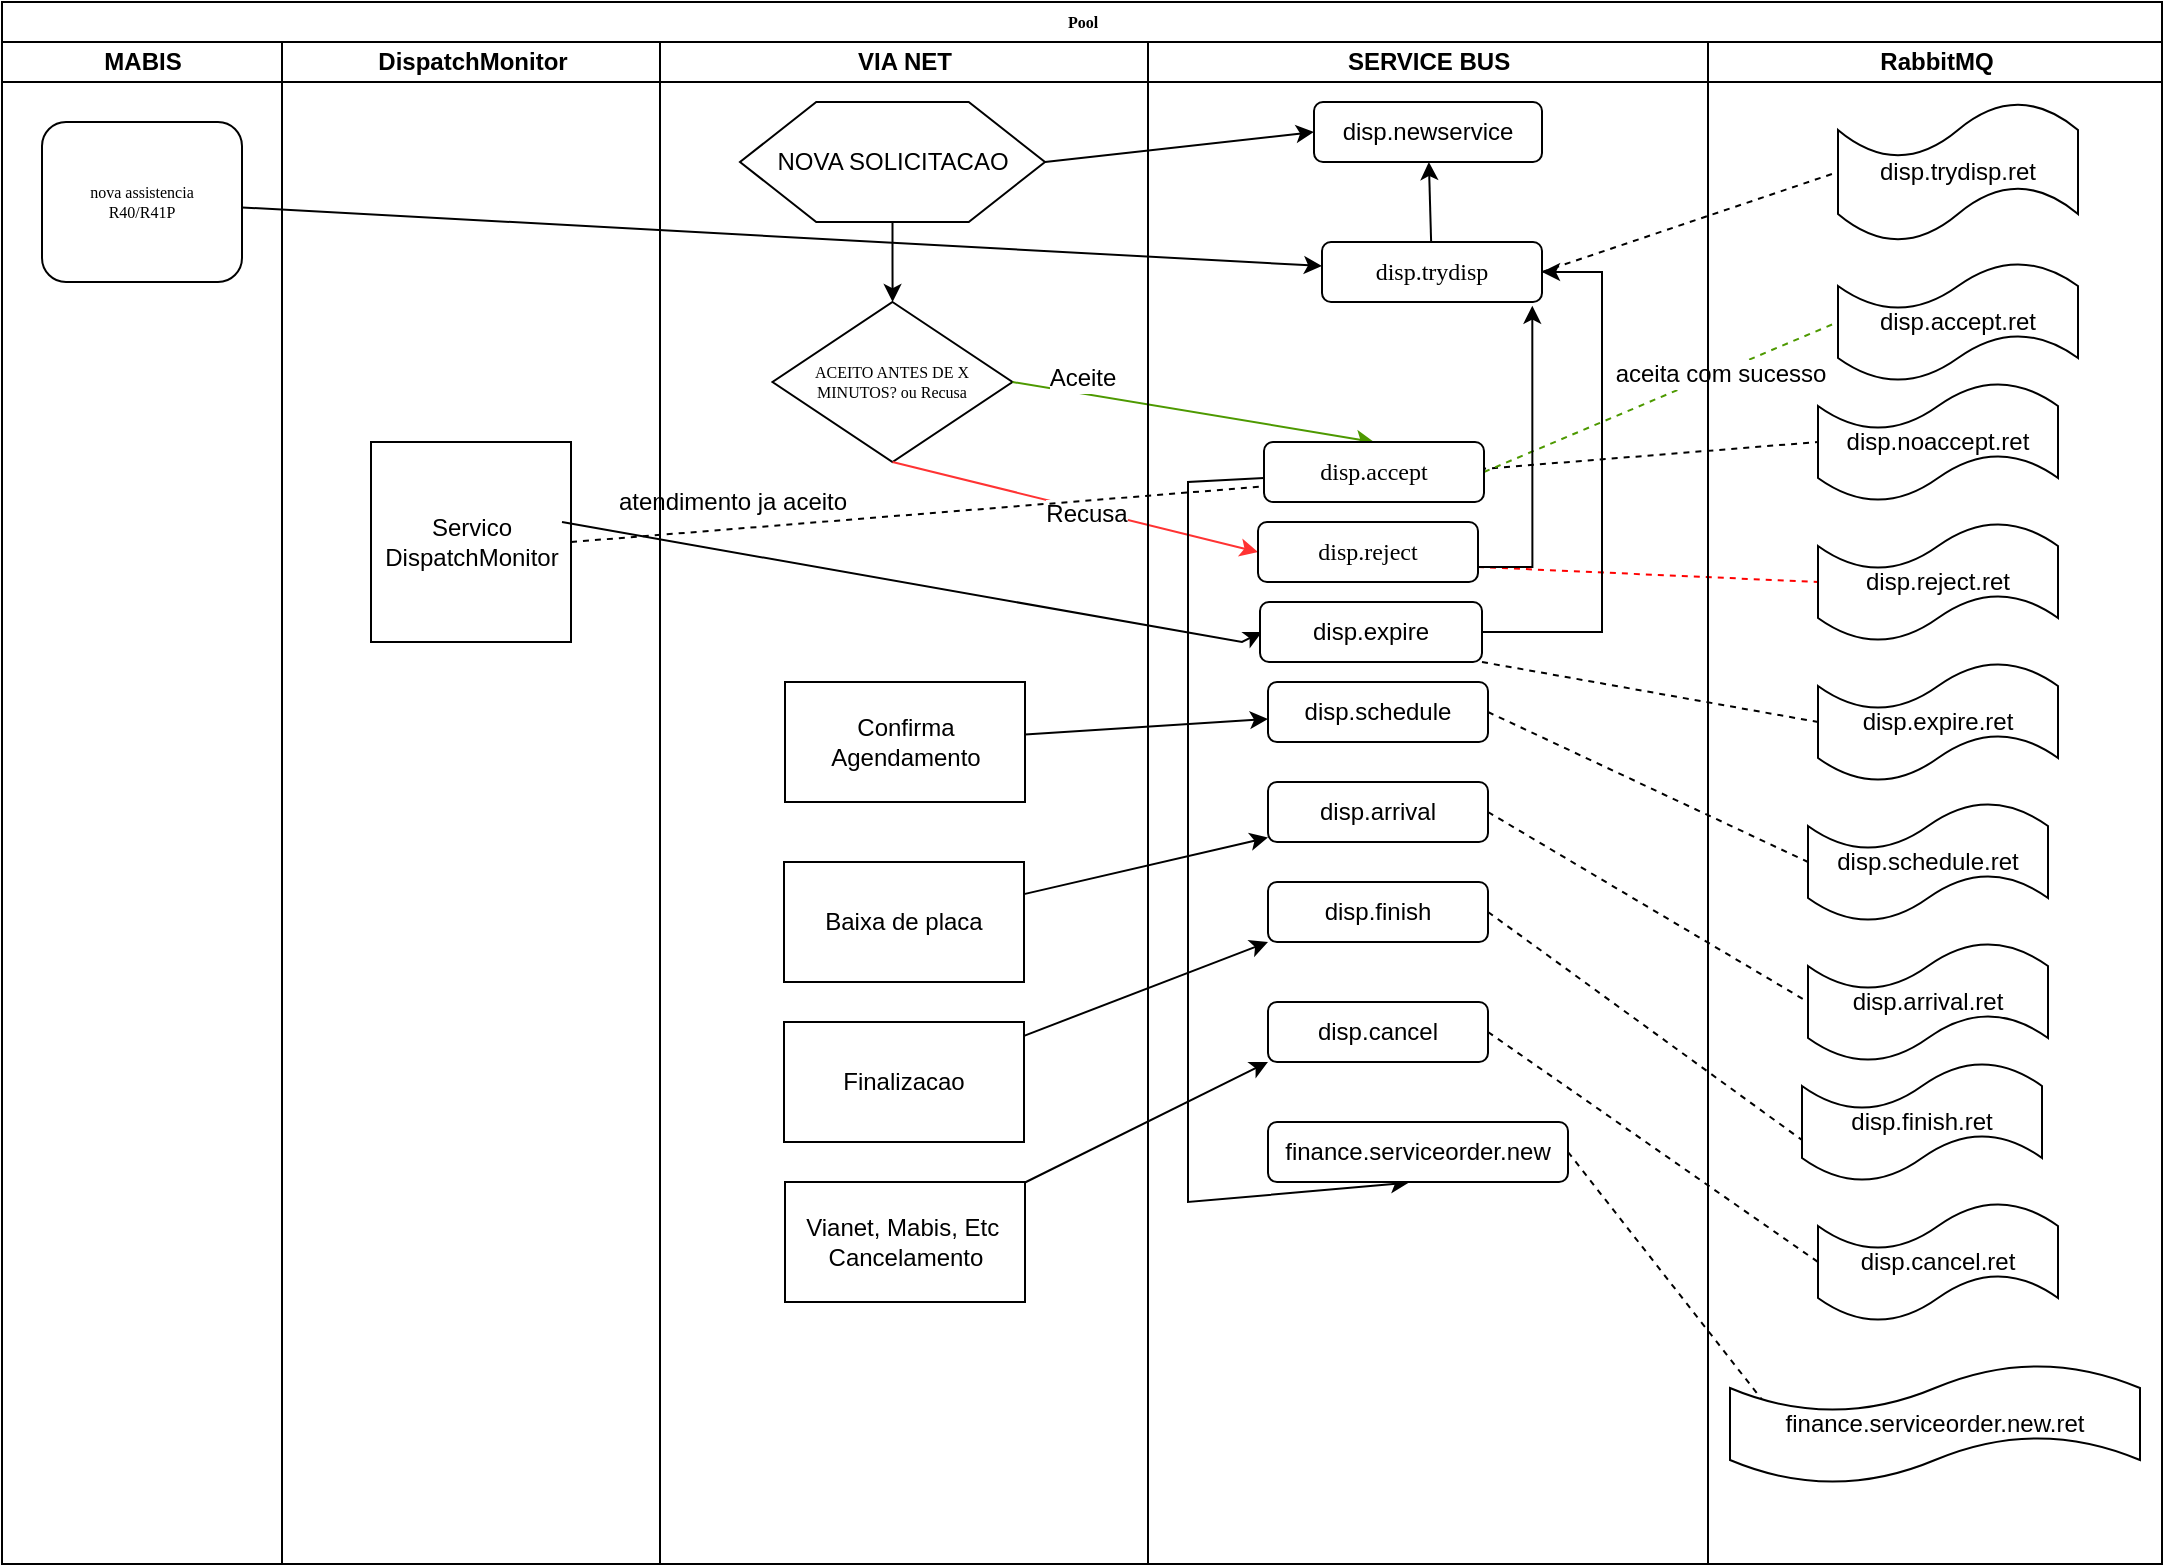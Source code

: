 <mxfile version="12.5.6" type="github" pages="3">
  <diagram name="Fluxo Dispatch" id="74e2e168-ea6b-b213-b513-2b3c1d86103e">
    <mxGraphModel dx="1108" dy="450" grid="1" gridSize="10" guides="1" tooltips="1" connect="1" arrows="1" fold="1" page="1" pageScale="1" pageWidth="1100" pageHeight="850" background="#ffffff" math="0" shadow="0">
      <root>
        <mxCell id="0"/>
        <mxCell id="1" parent="0"/>
        <mxCell id="i73kVnWp1QOreGrYNFan-1" value="Pool" style="swimlane;html=1;childLayout=stackLayout;startSize=20;rounded=0;shadow=0;labelBackgroundColor=none;strokeWidth=1;fontFamily=Verdana;fontSize=8;align=center;" parent="1" vertex="1">
          <mxGeometry x="11" y="9" width="1080" height="781" as="geometry"/>
        </mxCell>
        <mxCell id="i73kVnWp1QOreGrYNFan-2" value="MABIS" style="swimlane;html=1;startSize=20;" parent="i73kVnWp1QOreGrYNFan-1" vertex="1">
          <mxGeometry y="20" width="140" height="761" as="geometry"/>
        </mxCell>
        <mxCell id="i73kVnWp1QOreGrYNFan-3" value="nova assistencia&lt;br&gt;R40/R41P" style="rounded=1;whiteSpace=wrap;html=1;shadow=0;labelBackgroundColor=none;strokeWidth=1;fontFamily=Verdana;fontSize=8;align=center;" parent="i73kVnWp1QOreGrYNFan-2" vertex="1">
          <mxGeometry x="20" y="40" width="100" height="80" as="geometry"/>
        </mxCell>
        <mxCell id="i73kVnWp1QOreGrYNFan-50" value="DispatchMonitor" style="swimlane;html=1;startSize=20;" parent="i73kVnWp1QOreGrYNFan-1" vertex="1">
          <mxGeometry x="140" y="20" width="189" height="761" as="geometry"/>
        </mxCell>
        <mxCell id="i73kVnWp1QOreGrYNFan-51" value="Servico DispatchMonitor" style="whiteSpace=wrap;html=1;aspect=fixed;" parent="i73kVnWp1QOreGrYNFan-50" vertex="1">
          <mxGeometry x="44.5" y="200" width="100" height="100" as="geometry"/>
        </mxCell>
        <mxCell id="i73kVnWp1QOreGrYNFan-21" value="VIA NET" style="swimlane;html=1;startSize=20;" parent="i73kVnWp1QOreGrYNFan-1" vertex="1">
          <mxGeometry x="329" y="20" width="244" height="761" as="geometry"/>
        </mxCell>
        <mxCell id="i73kVnWp1QOreGrYNFan-22" value="" style="edgeStyle=orthogonalEdgeStyle;rounded=0;orthogonalLoop=1;jettySize=auto;html=1;" parent="i73kVnWp1QOreGrYNFan-21" source="i73kVnWp1QOreGrYNFan-23" target="i73kVnWp1QOreGrYNFan-25" edge="1">
          <mxGeometry relative="1" as="geometry"/>
        </mxCell>
        <mxCell id="i73kVnWp1QOreGrYNFan-23" value="NOVA SOLICITACAO" style="shape=hexagon;perimeter=hexagonPerimeter2;whiteSpace=wrap;html=1;" parent="i73kVnWp1QOreGrYNFan-21" vertex="1">
          <mxGeometry x="40" y="30" width="152.5" height="60" as="geometry"/>
        </mxCell>
        <mxCell id="i73kVnWp1QOreGrYNFan-25" value="ACEITO ANTES DE X MINUTOS? ou Recusa" style="rhombus;whiteSpace=wrap;html=1;rounded=0;shadow=0;labelBackgroundColor=none;strokeWidth=1;fontFamily=Verdana;fontSize=8;align=center;" parent="i73kVnWp1QOreGrYNFan-21" vertex="1">
          <mxGeometry x="56.25" y="130" width="120" height="80" as="geometry"/>
        </mxCell>
        <mxCell id="i73kVnWp1QOreGrYNFan-26" value="atendimento ja aceito" style="text;html=1;align=center;verticalAlign=middle;resizable=0;points=[];autosize=1;" parent="i73kVnWp1QOreGrYNFan-21" vertex="1">
          <mxGeometry x="-29" y="220" width="130" height="20" as="geometry"/>
        </mxCell>
        <mxCell id="i73kVnWp1QOreGrYNFan-27" value="Vianet, Mabis, Etc&amp;nbsp;&lt;br&gt;Cancelamento" style="rounded=0;whiteSpace=wrap;html=1;" parent="i73kVnWp1QOreGrYNFan-21" vertex="1">
          <mxGeometry x="62.5" y="570" width="120" height="60" as="geometry"/>
        </mxCell>
        <mxCell id="i73kVnWp1QOreGrYNFan-31" value="Finalizacao" style="rounded=0;whiteSpace=wrap;html=1;" parent="i73kVnWp1QOreGrYNFan-21" vertex="1">
          <mxGeometry x="62" y="490" width="120" height="60" as="geometry"/>
        </mxCell>
        <mxCell id="i73kVnWp1QOreGrYNFan-32" value="Baixa de placa" style="rounded=0;whiteSpace=wrap;html=1;" parent="i73kVnWp1QOreGrYNFan-21" vertex="1">
          <mxGeometry x="62" y="410" width="120" height="60" as="geometry"/>
        </mxCell>
        <mxCell id="i73kVnWp1QOreGrYNFan-33" value="Confirma Agendamento" style="rounded=0;whiteSpace=wrap;html=1;" parent="i73kVnWp1QOreGrYNFan-21" vertex="1">
          <mxGeometry x="62.5" y="320" width="120" height="60" as="geometry"/>
        </mxCell>
        <mxCell id="i73kVnWp1QOreGrYNFan-35" style="rounded=0;orthogonalLoop=1;jettySize=auto;html=1;entryX=0.5;entryY=0;entryDx=0;entryDy=0;fillColor=#4D9900;strokeColor=#4D9900;exitX=1;exitY=0.5;exitDx=0;exitDy=0;" parent="i73kVnWp1QOreGrYNFan-1" source="i73kVnWp1QOreGrYNFan-25" target="i73kVnWp1QOreGrYNFan-13" edge="1">
          <mxGeometry relative="1" as="geometry">
            <mxPoint x="505" y="170" as="sourcePoint"/>
            <mxPoint x="630" y="235" as="targetPoint"/>
          </mxGeometry>
        </mxCell>
        <mxCell id="i73kVnWp1QOreGrYNFan-36" value="Aceite" style="text;html=1;align=center;verticalAlign=middle;resizable=0;points=[];labelBackgroundColor=#ffffff;" parent="i73kVnWp1QOreGrYNFan-35" vertex="1" connectable="0">
          <mxGeometry x="0.23" y="-1" relative="1" as="geometry">
            <mxPoint x="-76.39" y="-21.81" as="offset"/>
          </mxGeometry>
        </mxCell>
        <mxCell id="i73kVnWp1QOreGrYNFan-37" style="rounded=0;orthogonalLoop=1;jettySize=auto;html=1;entryX=0;entryY=0.5;entryDx=0;entryDy=0;exitX=0.5;exitY=1;exitDx=0;exitDy=0;strokeColor=#FF3333;" parent="i73kVnWp1QOreGrYNFan-1" source="i73kVnWp1QOreGrYNFan-25" target="i73kVnWp1QOreGrYNFan-9" edge="1">
          <mxGeometry relative="1" as="geometry">
            <mxPoint x="490" y="240" as="sourcePoint"/>
          </mxGeometry>
        </mxCell>
        <mxCell id="i73kVnWp1QOreGrYNFan-38" value="Recusa" style="text;html=1;align=center;verticalAlign=middle;resizable=0;points=[];labelBackgroundColor=#ffffff;" parent="i73kVnWp1QOreGrYNFan-37" vertex="1" connectable="0">
          <mxGeometry x="0.182" relative="1" as="geometry">
            <mxPoint x="-11.67" y="-0.33" as="offset"/>
          </mxGeometry>
        </mxCell>
        <mxCell id="i73kVnWp1QOreGrYNFan-54" value="" style="endArrow=none;dashed=1;html=1;entryX=0;entryY=0.5;entryDx=0;entryDy=0;entryPerimeter=0;exitX=1;exitY=0.5;exitDx=0;exitDy=0;elbow=vertical;" parent="i73kVnWp1QOreGrYNFan-1" source="i73kVnWp1QOreGrYNFan-51" target="i73kVnWp1QOreGrYNFan-42" edge="1">
          <mxGeometry width="50" height="50" relative="1" as="geometry">
            <mxPoint x="305" y="215" as="sourcePoint"/>
            <mxPoint x="540" y="200" as="targetPoint"/>
          </mxGeometry>
        </mxCell>
        <mxCell id="i73kVnWp1QOreGrYNFan-56" style="edgeStyle=none;rounded=0;orthogonalLoop=1;jettySize=auto;html=1;" parent="i73kVnWp1QOreGrYNFan-1" edge="1">
          <mxGeometry relative="1" as="geometry">
            <Array as="points">
              <mxPoint x="620" y="320"/>
            </Array>
            <mxPoint x="280" y="260" as="sourcePoint"/>
            <mxPoint x="630" y="315" as="targetPoint"/>
          </mxGeometry>
        </mxCell>
        <mxCell id="i73kVnWp1QOreGrYNFan-58" style="edgeStyle=none;rounded=0;orthogonalLoop=1;jettySize=auto;html=1;" parent="i73kVnWp1QOreGrYNFan-1" source="i73kVnWp1QOreGrYNFan-33" target="i73kVnWp1QOreGrYNFan-15" edge="1">
          <mxGeometry relative="1" as="geometry"/>
        </mxCell>
        <mxCell id="i73kVnWp1QOreGrYNFan-59" style="edgeStyle=none;rounded=0;orthogonalLoop=1;jettySize=auto;html=1;" parent="i73kVnWp1QOreGrYNFan-1" source="i73kVnWp1QOreGrYNFan-32" target="i73kVnWp1QOreGrYNFan-16" edge="1">
          <mxGeometry relative="1" as="geometry"/>
        </mxCell>
        <mxCell id="i73kVnWp1QOreGrYNFan-60" style="edgeStyle=none;rounded=0;orthogonalLoop=1;jettySize=auto;html=1;entryX=0;entryY=1;entryDx=0;entryDy=0;" parent="i73kVnWp1QOreGrYNFan-1" source="i73kVnWp1QOreGrYNFan-31" target="i73kVnWp1QOreGrYNFan-17" edge="1">
          <mxGeometry relative="1" as="geometry"/>
        </mxCell>
        <mxCell id="i73kVnWp1QOreGrYNFan-61" style="edgeStyle=none;rounded=0;orthogonalLoop=1;jettySize=auto;html=1;entryX=0;entryY=1;entryDx=0;entryDy=0;" parent="i73kVnWp1QOreGrYNFan-1" source="i73kVnWp1QOreGrYNFan-27" target="i73kVnWp1QOreGrYNFan-18" edge="1">
          <mxGeometry relative="1" as="geometry"/>
        </mxCell>
        <mxCell id="i73kVnWp1QOreGrYNFan-63" style="rounded=0;orthogonalLoop=1;jettySize=auto;html=1;exitX=1;exitY=0.5;exitDx=0;exitDy=0;entryX=0;entryY=0.5;entryDx=0;entryDy=0;" parent="i73kVnWp1QOreGrYNFan-1" source="i73kVnWp1QOreGrYNFan-23" target="i73kVnWp1QOreGrYNFan-14" edge="1">
          <mxGeometry relative="1" as="geometry"/>
        </mxCell>
        <mxCell id="i73kVnWp1QOreGrYNFan-34" value="" style="endArrow=none;dashed=1;html=1;entryX=0;entryY=0.5;entryDx=0;entryDy=0;exitX=1;exitY=0.5;exitDx=0;exitDy=0;" parent="i73kVnWp1QOreGrYNFan-1" source="i73kVnWp1QOreGrYNFan-7" target="i73kVnWp1QOreGrYNFan-40" edge="1">
          <mxGeometry width="50" height="50" relative="1" as="geometry">
            <mxPoint x="814" y="110" as="sourcePoint"/>
            <mxPoint x="864" y="60" as="targetPoint"/>
          </mxGeometry>
        </mxCell>
        <mxCell id="i73kVnWp1QOreGrYNFan-52" value="" style="endArrow=none;dashed=1;html=1;exitX=1;exitY=0.5;exitDx=0;exitDy=0;entryX=0;entryY=0.5;entryDx=0;entryDy=0;entryPerimeter=0;strokeColor=#4D9900;" parent="i73kVnWp1QOreGrYNFan-1" source="i73kVnWp1QOreGrYNFan-13" target="i73kVnWp1QOreGrYNFan-41" edge="1">
          <mxGeometry width="50" height="50" relative="1" as="geometry">
            <mxPoint x="795" y="209.58" as="sourcePoint"/>
            <mxPoint x="1074" y="175" as="targetPoint"/>
          </mxGeometry>
        </mxCell>
        <mxCell id="i73kVnWp1QOreGrYNFan-53" value="aceita com sucesso" style="text;html=1;align=center;verticalAlign=middle;resizable=0;points=[];labelBackgroundColor=#ffffff;" parent="i73kVnWp1QOreGrYNFan-52" vertex="1" connectable="0">
          <mxGeometry x="0.324" relative="1" as="geometry">
            <mxPoint as="offset"/>
          </mxGeometry>
        </mxCell>
        <mxCell id="i73kVnWp1QOreGrYNFan-55" value="" style="endArrow=none;dashed=1;html=1;exitX=1;exitY=0.75;exitDx=0;exitDy=0;entryX=0;entryY=0.5;entryDx=0;entryDy=0;strokeColor=#FF0000;" parent="i73kVnWp1QOreGrYNFan-1" source="i73kVnWp1QOreGrYNFan-9" target="i73kVnWp1QOreGrYNFan-43" edge="1">
          <mxGeometry width="50" height="50" relative="1" as="geometry">
            <mxPoint x="854" y="420" as="sourcePoint"/>
            <mxPoint x="904" y="370" as="targetPoint"/>
          </mxGeometry>
        </mxCell>
        <mxCell id="i73kVnWp1QOreGrYNFan-57" value="" style="endArrow=none;dashed=1;html=1;exitX=1;exitY=1;exitDx=0;exitDy=0;entryX=0;entryY=0.5;entryDx=0;entryDy=0;" parent="i73kVnWp1QOreGrYNFan-1" source="i73kVnWp1QOreGrYNFan-11" target="i73kVnWp1QOreGrYNFan-44" edge="1">
          <mxGeometry width="50" height="50" relative="1" as="geometry">
            <mxPoint x="864" y="470" as="sourcePoint"/>
            <mxPoint x="914" y="420" as="targetPoint"/>
          </mxGeometry>
        </mxCell>
        <mxCell id="i73kVnWp1QOreGrYNFan-28" value="" style="endArrow=none;dashed=1;html=1;exitX=1;exitY=0.5;exitDx=0;exitDy=0;entryX=0;entryY=0.5;entryDx=0;entryDy=0;entryPerimeter=0;" parent="i73kVnWp1QOreGrYNFan-1" source="i73kVnWp1QOreGrYNFan-15" target="i73kVnWp1QOreGrYNFan-45" edge="1">
          <mxGeometry width="50" height="50" relative="1" as="geometry">
            <mxPoint x="793" y="450" as="sourcePoint"/>
            <mxPoint x="1115" y="485" as="targetPoint"/>
          </mxGeometry>
        </mxCell>
        <mxCell id="i73kVnWp1QOreGrYNFan-29" value="" style="endArrow=none;dashed=1;html=1;exitX=1;exitY=0.5;exitDx=0;exitDy=0;entryX=0;entryY=0.5;entryDx=0;entryDy=0;entryPerimeter=0;" parent="i73kVnWp1QOreGrYNFan-1" source="i73kVnWp1QOreGrYNFan-16" target="i73kVnWp1QOreGrYNFan-46" edge="1">
          <mxGeometry width="50" height="50" relative="1" as="geometry">
            <mxPoint x="755.5" y="505" as="sourcePoint"/>
            <mxPoint x="1077.5" y="540" as="targetPoint"/>
          </mxGeometry>
        </mxCell>
        <mxCell id="i73kVnWp1QOreGrYNFan-30" value="" style="endArrow=none;dashed=1;html=1;exitX=1;exitY=0.5;exitDx=0;exitDy=0;entryX=0;entryY=0.65;entryDx=0;entryDy=0;entryPerimeter=0;" parent="i73kVnWp1QOreGrYNFan-1" source="i73kVnWp1QOreGrYNFan-17" target="i73kVnWp1QOreGrYNFan-47" edge="1">
          <mxGeometry width="50" height="50" relative="1" as="geometry">
            <mxPoint x="752.25" y="550" as="sourcePoint"/>
            <mxPoint x="1080.75" y="585" as="targetPoint"/>
          </mxGeometry>
        </mxCell>
        <mxCell id="i73kVnWp1QOreGrYNFan-20" value="" style="endArrow=none;dashed=1;html=1;exitX=1;exitY=0.5;exitDx=0;exitDy=0;entryX=0;entryY=0.5;entryDx=0;entryDy=0;" parent="i73kVnWp1QOreGrYNFan-1" source="i73kVnWp1QOreGrYNFan-18" target="i73kVnWp1QOreGrYNFan-48" edge="1">
          <mxGeometry width="50" height="50" relative="1" as="geometry">
            <mxPoint x="710.63" y="600" as="sourcePoint"/>
            <mxPoint x="1042.38" y="660" as="targetPoint"/>
          </mxGeometry>
        </mxCell>
        <mxCell id="i73kVnWp1QOreGrYNFan-62" value="" style="endArrow=none;dashed=1;html=1;exitX=1;exitY=0.5;exitDx=0;exitDy=0;entryX=0.097;entryY=0.38;entryDx=0;entryDy=0;entryPerimeter=0;" parent="i73kVnWp1QOreGrYNFan-1" source="i73kVnWp1QOreGrYNFan-19" target="i73kVnWp1QOreGrYNFan-49" edge="1">
          <mxGeometry width="50" height="50" relative="1" as="geometry">
            <mxPoint x="734.0" y="670" as="sourcePoint"/>
            <mxPoint x="1059.37" y="770" as="targetPoint"/>
          </mxGeometry>
        </mxCell>
        <mxCell id="i73kVnWp1QOreGrYNFan-5" value="SERVICE BUS" style="swimlane;html=1;startSize=20;" parent="i73kVnWp1QOreGrYNFan-1" vertex="1">
          <mxGeometry x="573" y="20" width="280" height="761" as="geometry"/>
        </mxCell>
        <mxCell id="i73kVnWp1QOreGrYNFan-6" value="" style="edgeStyle=none;rounded=0;orthogonalLoop=1;jettySize=auto;html=1;" parent="i73kVnWp1QOreGrYNFan-5" source="i73kVnWp1QOreGrYNFan-7" target="i73kVnWp1QOreGrYNFan-14" edge="1">
          <mxGeometry relative="1" as="geometry"/>
        </mxCell>
        <mxCell id="i73kVnWp1QOreGrYNFan-7" value="&lt;font style=&quot;font-size: 12px&quot;&gt;disp.trydisp&lt;/font&gt;" style="rounded=1;whiteSpace=wrap;html=1;shadow=0;labelBackgroundColor=none;strokeWidth=1;fontFamily=Verdana;fontSize=8;align=center;" parent="i73kVnWp1QOreGrYNFan-5" vertex="1">
          <mxGeometry x="87" y="100" width="110" height="30" as="geometry"/>
        </mxCell>
        <mxCell id="i73kVnWp1QOreGrYNFan-9" value="&lt;font style=&quot;font-size: 12px&quot;&gt;disp.reject&lt;br&gt;&lt;/font&gt;" style="rounded=1;whiteSpace=wrap;html=1;shadow=0;labelBackgroundColor=none;strokeWidth=1;fontFamily=Verdana;fontSize=8;align=center;" parent="i73kVnWp1QOreGrYNFan-5" vertex="1">
          <mxGeometry x="55" y="240" width="110" height="30" as="geometry"/>
        </mxCell>
        <mxCell id="i73kVnWp1QOreGrYNFan-10" style="edgeStyle=orthogonalEdgeStyle;rounded=0;orthogonalLoop=1;jettySize=auto;html=1;exitX=1;exitY=0.5;exitDx=0;exitDy=0;" parent="i73kVnWp1QOreGrYNFan-5" source="i73kVnWp1QOreGrYNFan-11" edge="1">
          <mxGeometry relative="1" as="geometry">
            <Array as="points">
              <mxPoint x="227" y="295"/>
              <mxPoint x="227" y="115"/>
            </Array>
            <mxPoint x="197" y="115" as="targetPoint"/>
          </mxGeometry>
        </mxCell>
        <mxCell id="i73kVnWp1QOreGrYNFan-11" value="disp.expire" style="rounded=1;whiteSpace=wrap;html=1;" parent="i73kVnWp1QOreGrYNFan-5" vertex="1">
          <mxGeometry x="56" y="280" width="111" height="30" as="geometry"/>
        </mxCell>
        <mxCell id="i73kVnWp1QOreGrYNFan-12" style="edgeStyle=none;rounded=0;orthogonalLoop=1;jettySize=auto;html=1;entryX=0.469;entryY=1.011;entryDx=0;entryDy=0;entryPerimeter=0;" parent="i73kVnWp1QOreGrYNFan-5" source="i73kVnWp1QOreGrYNFan-13" target="i73kVnWp1QOreGrYNFan-19" edge="1">
          <mxGeometry relative="1" as="geometry">
            <Array as="points">
              <mxPoint x="20" y="220"/>
              <mxPoint x="20" y="580"/>
            </Array>
          </mxGeometry>
        </mxCell>
        <mxCell id="i73kVnWp1QOreGrYNFan-13" value="&lt;font style=&quot;font-size: 12px&quot;&gt;disp.accept&lt;/font&gt;" style="rounded=1;whiteSpace=wrap;html=1;shadow=0;labelBackgroundColor=none;strokeWidth=1;fontFamily=Verdana;fontSize=8;align=center;" parent="i73kVnWp1QOreGrYNFan-5" vertex="1">
          <mxGeometry x="58" y="200" width="110" height="30" as="geometry"/>
        </mxCell>
        <mxCell id="i73kVnWp1QOreGrYNFan-14" value="disp.newservice" style="rounded=1;whiteSpace=wrap;html=1;" parent="i73kVnWp1QOreGrYNFan-5" vertex="1">
          <mxGeometry x="83" y="30" width="114" height="30" as="geometry"/>
        </mxCell>
        <mxCell id="i73kVnWp1QOreGrYNFan-15" value="disp.schedule" style="rounded=1;whiteSpace=wrap;html=1;" parent="i73kVnWp1QOreGrYNFan-5" vertex="1">
          <mxGeometry x="60" y="320" width="110" height="30" as="geometry"/>
        </mxCell>
        <mxCell id="i73kVnWp1QOreGrYNFan-16" value="disp.arrival" style="rounded=1;whiteSpace=wrap;html=1;" parent="i73kVnWp1QOreGrYNFan-5" vertex="1">
          <mxGeometry x="60" y="370" width="110" height="30" as="geometry"/>
        </mxCell>
        <mxCell id="i73kVnWp1QOreGrYNFan-17" value="disp.finish" style="rounded=1;whiteSpace=wrap;html=1;" parent="i73kVnWp1QOreGrYNFan-5" vertex="1">
          <mxGeometry x="60" y="420" width="110" height="30" as="geometry"/>
        </mxCell>
        <mxCell id="i73kVnWp1QOreGrYNFan-18" value="disp.cancel" style="rounded=1;whiteSpace=wrap;html=1;" parent="i73kVnWp1QOreGrYNFan-5" vertex="1">
          <mxGeometry x="60" y="480" width="110" height="30" as="geometry"/>
        </mxCell>
        <mxCell id="i73kVnWp1QOreGrYNFan-19" value="finance.serviceorder.new" style="rounded=1;whiteSpace=wrap;html=1;" parent="i73kVnWp1QOreGrYNFan-5" vertex="1">
          <mxGeometry x="60" y="540" width="150" height="30" as="geometry"/>
        </mxCell>
        <mxCell id="i73kVnWp1QOreGrYNFan-88" style="edgeStyle=orthogonalEdgeStyle;rounded=0;orthogonalLoop=1;jettySize=auto;html=1;exitX=1;exitY=0.75;exitDx=0;exitDy=0;entryX=0.956;entryY=1.062;entryDx=0;entryDy=0;entryPerimeter=0;" parent="i73kVnWp1QOreGrYNFan-5" source="i73kVnWp1QOreGrYNFan-9" target="i73kVnWp1QOreGrYNFan-7" edge="1">
          <mxGeometry relative="1" as="geometry">
            <mxPoint x="227" y="230" as="targetPoint"/>
          </mxGeometry>
        </mxCell>
        <mxCell id="i73kVnWp1QOreGrYNFan-39" value="RabbitMQ" style="swimlane;html=1;startSize=20;" parent="i73kVnWp1QOreGrYNFan-1" vertex="1">
          <mxGeometry x="853" y="20" width="227" height="761" as="geometry"/>
        </mxCell>
        <mxCell id="i73kVnWp1QOreGrYNFan-40" value="disp.trydisp.ret" style="shape=tape;whiteSpace=wrap;html=1;" parent="i73kVnWp1QOreGrYNFan-39" vertex="1">
          <mxGeometry x="65" y="30" width="120" height="70" as="geometry"/>
        </mxCell>
        <mxCell id="i73kVnWp1QOreGrYNFan-41" value="disp.accept.ret" style="shape=tape;whiteSpace=wrap;html=1;" parent="i73kVnWp1QOreGrYNFan-39" vertex="1">
          <mxGeometry x="65" y="110" width="120" height="60" as="geometry"/>
        </mxCell>
        <mxCell id="i73kVnWp1QOreGrYNFan-42" value="disp.noaccept.ret" style="shape=tape;whiteSpace=wrap;html=1;" parent="i73kVnWp1QOreGrYNFan-39" vertex="1">
          <mxGeometry x="55" y="170" width="120" height="60" as="geometry"/>
        </mxCell>
        <mxCell id="i73kVnWp1QOreGrYNFan-43" value="disp.reject.ret" style="shape=tape;whiteSpace=wrap;html=1;" parent="i73kVnWp1QOreGrYNFan-39" vertex="1">
          <mxGeometry x="55" y="240" width="120" height="60" as="geometry"/>
        </mxCell>
        <mxCell id="i73kVnWp1QOreGrYNFan-44" value="disp.expire.ret" style="shape=tape;whiteSpace=wrap;html=1;" parent="i73kVnWp1QOreGrYNFan-39" vertex="1">
          <mxGeometry x="55" y="310" width="120" height="60" as="geometry"/>
        </mxCell>
        <mxCell id="i73kVnWp1QOreGrYNFan-45" value="disp.schedule.ret" style="shape=tape;whiteSpace=wrap;html=1;" parent="i73kVnWp1QOreGrYNFan-39" vertex="1">
          <mxGeometry x="50" y="380" width="120" height="60" as="geometry"/>
        </mxCell>
        <mxCell id="i73kVnWp1QOreGrYNFan-46" value="disp.arrival.ret" style="shape=tape;whiteSpace=wrap;html=1;" parent="i73kVnWp1QOreGrYNFan-39" vertex="1">
          <mxGeometry x="50" y="450" width="120" height="60" as="geometry"/>
        </mxCell>
        <mxCell id="i73kVnWp1QOreGrYNFan-47" value="disp.finish.ret" style="shape=tape;whiteSpace=wrap;html=1;" parent="i73kVnWp1QOreGrYNFan-39" vertex="1">
          <mxGeometry x="47" y="510" width="120" height="60" as="geometry"/>
        </mxCell>
        <mxCell id="i73kVnWp1QOreGrYNFan-48" value="disp.cancel.ret" style="shape=tape;whiteSpace=wrap;html=1;" parent="i73kVnWp1QOreGrYNFan-39" vertex="1">
          <mxGeometry x="55" y="580" width="120" height="60" as="geometry"/>
        </mxCell>
        <mxCell id="i73kVnWp1QOreGrYNFan-49" value="finance.serviceorder.new.ret" style="shape=tape;whiteSpace=wrap;html=1;" parent="i73kVnWp1QOreGrYNFan-39" vertex="1">
          <mxGeometry x="11" y="661" width="205" height="60" as="geometry"/>
        </mxCell>
        <mxCell id="i73kVnWp1QOreGrYNFan-91" style="rounded=0;orthogonalLoop=1;jettySize=auto;html=1;" parent="i73kVnWp1QOreGrYNFan-1" source="i73kVnWp1QOreGrYNFan-3" target="i73kVnWp1QOreGrYNFan-7" edge="1">
          <mxGeometry relative="1" as="geometry"/>
        </mxCell>
      </root>
    </mxGraphModel>
  </diagram>
  <diagram id="g-W5R2MN9yb0b111BdQD" name="Fluxo por processo">
    <mxGraphModel dx="1108" dy="450" grid="1" gridSize="10" guides="1" tooltips="1" connect="1" arrows="1" fold="1" page="1" pageScale="1" pageWidth="1169" pageHeight="827" math="0" shadow="0">
      <root>
        <mxCell id="3pn0uI4DAiOF2mvPB1Z_-0"/>
        <mxCell id="3pn0uI4DAiOF2mvPB1Z_-1" parent="3pn0uI4DAiOF2mvPB1Z_-0"/>
        <mxCell id="-OVT1C5cUAzTDpiUpc-V-16" value="" style="rounded=0;whiteSpace=wrap;html=1;" vertex="1" parent="3pn0uI4DAiOF2mvPB1Z_-1">
          <mxGeometry x="570" y="130" width="510" height="650" as="geometry"/>
        </mxCell>
        <mxCell id="-OVT1C5cUAzTDpiUpc-V-0" value="queue" style="shape=document;whiteSpace=wrap;html=1;boundedLbl=1;" vertex="1" parent="3pn0uI4DAiOF2mvPB1Z_-1">
          <mxGeometry x="130" y="55" width="90" height="60" as="geometry"/>
        </mxCell>
        <mxCell id="-OVT1C5cUAzTDpiUpc-V-1" value="Exchange" style="rhombus;whiteSpace=wrap;html=1;" vertex="1" parent="3pn0uI4DAiOF2mvPB1Z_-1">
          <mxGeometry x="240" y="50" width="80" height="65" as="geometry"/>
        </mxCell>
        <mxCell id="-OVT1C5cUAzTDpiUpc-V-4" value="application" style="whiteSpace=wrap;html=1;aspect=fixed;" vertex="1" parent="3pn0uI4DAiOF2mvPB1Z_-1">
          <mxGeometry x="40" y="50" width="70" height="70" as="geometry"/>
        </mxCell>
        <mxCell id="-OVT1C5cUAzTDpiUpc-V-5" value="Try Dispatch Event" style="text;html=1;align=center;verticalAlign=middle;resizable=0;points=[];autosize=1;" vertex="1" parent="3pn0uI4DAiOF2mvPB1Z_-1">
          <mxGeometry x="50" y="220" width="120" height="20" as="geometry"/>
        </mxCell>
        <mxCell id="-OVT1C5cUAzTDpiUpc-V-7" style="edgeStyle=orthogonalEdgeStyle;rounded=0;orthogonalLoop=1;jettySize=auto;html=1;entryX=0;entryY=0.5;entryDx=0;entryDy=0;" edge="1" parent="3pn0uI4DAiOF2mvPB1Z_-1" source="-OVT1C5cUAzTDpiUpc-V-6" target="-OVT1C5cUAzTDpiUpc-V-8">
          <mxGeometry relative="1" as="geometry">
            <mxPoint x="190" y="305" as="targetPoint"/>
          </mxGeometry>
        </mxCell>
        <mxCell id="-OVT1C5cUAzTDpiUpc-V-6" value="mabis" style="whiteSpace=wrap;html=1;aspect=fixed;" vertex="1" parent="3pn0uI4DAiOF2mvPB1Z_-1">
          <mxGeometry x="50" y="265" width="80" height="80" as="geometry"/>
        </mxCell>
        <mxCell id="-OVT1C5cUAzTDpiUpc-V-12" style="edgeStyle=orthogonalEdgeStyle;rounded=0;orthogonalLoop=1;jettySize=auto;html=1;entryX=0;entryY=0.5;entryDx=0;entryDy=0;" edge="1" parent="3pn0uI4DAiOF2mvPB1Z_-1" source="-OVT1C5cUAzTDpiUpc-V-8" target="-OVT1C5cUAzTDpiUpc-V-11">
          <mxGeometry relative="1" as="geometry"/>
        </mxCell>
        <mxCell id="-OVT1C5cUAzTDpiUpc-V-8" value="mab.disp.trydisp" style="rhombus;whiteSpace=wrap;html=1;" vertex="1" parent="3pn0uI4DAiOF2mvPB1Z_-1">
          <mxGeometry x="190" y="250" width="140" height="110" as="geometry"/>
        </mxCell>
        <mxCell id="-OVT1C5cUAzTDpiUpc-V-9" value="Consumer" style="shape=hexagon;perimeter=hexagonPerimeter2;whiteSpace=wrap;html=1;" vertex="1" parent="3pn0uI4DAiOF2mvPB1Z_-1">
          <mxGeometry x="340" y="50" width="90" height="60" as="geometry"/>
        </mxCell>
        <mxCell id="-OVT1C5cUAzTDpiUpc-V-10" value="Identify items in bus" style="text;html=1;align=center;verticalAlign=middle;resizable=0;points=[];autosize=1;" vertex="1" parent="3pn0uI4DAiOF2mvPB1Z_-1">
          <mxGeometry x="20" y="10" width="120" height="20" as="geometry"/>
        </mxCell>
        <mxCell id="-OVT1C5cUAzTDpiUpc-V-11" value="disp.trydisp" style="shape=document;whiteSpace=wrap;html=1;boundedLbl=1;" vertex="1" parent="3pn0uI4DAiOF2mvPB1Z_-1">
          <mxGeometry x="390" y="275" width="90" height="60" as="geometry"/>
        </mxCell>
        <mxCell id="-OVT1C5cUAzTDpiUpc-V-14" style="rounded=0;orthogonalLoop=1;jettySize=auto;html=1;entryX=1;entryY=0.5;entryDx=0;entryDy=0;exitX=0;exitY=0.5;exitDx=0;exitDy=0;" edge="1" parent="3pn0uI4DAiOF2mvPB1Z_-1" source="-OVT1C5cUAzTDpiUpc-V-13" target="-OVT1C5cUAzTDpiUpc-V-11">
          <mxGeometry relative="1" as="geometry"/>
        </mxCell>
        <mxCell id="-OVT1C5cUAzTDpiUpc-V-18" style="rounded=0;orthogonalLoop=1;jettySize=auto;html=1;entryX=1;entryY=0.5;entryDx=0;entryDy=0;" edge="1" parent="3pn0uI4DAiOF2mvPB1Z_-1" source="-OVT1C5cUAzTDpiUpc-V-13" target="-OVT1C5cUAzTDpiUpc-V-19">
          <mxGeometry relative="1" as="geometry">
            <mxPoint x="500" y="440" as="targetPoint"/>
            <mxPoint x="703" y="254" as="sourcePoint"/>
          </mxGeometry>
        </mxCell>
        <mxCell id="-OVT1C5cUAzTDpiUpc-V-13" value="DispatchEventTryDispatch" style="shape=hexagon;perimeter=hexagonPerimeter2;whiteSpace=wrap;html=1;" vertex="1" parent="3pn0uI4DAiOF2mvPB1Z_-1">
          <mxGeometry x="660" y="155" width="180" height="95" as="geometry"/>
        </mxCell>
        <mxCell id="-OVT1C5cUAzTDpiUpc-V-17" value="Service Bus API" style="text;html=1;" vertex="1" parent="3pn0uI4DAiOF2mvPB1Z_-1">
          <mxGeometry x="570" y="100" width="110" height="30" as="geometry"/>
        </mxCell>
        <mxCell id="-OVT1C5cUAzTDpiUpc-V-21" style="edgeStyle=none;rounded=0;orthogonalLoop=1;jettySize=auto;html=1;" edge="1" parent="3pn0uI4DAiOF2mvPB1Z_-1" source="-OVT1C5cUAzTDpiUpc-V-19" target="-OVT1C5cUAzTDpiUpc-V-20">
          <mxGeometry relative="1" as="geometry"/>
        </mxCell>
        <mxCell id="-OVT1C5cUAzTDpiUpc-V-19" value="mab.disp.trrydisp.ret" style="rhombus;whiteSpace=wrap;html=1;" vertex="1" parent="3pn0uI4DAiOF2mvPB1Z_-1">
          <mxGeometry x="350" y="390" width="170" height="105" as="geometry"/>
        </mxCell>
        <mxCell id="-OVT1C5cUAzTDpiUpc-V-20" value="disp.trydisp.ret" style="shape=document;whiteSpace=wrap;html=1;boundedLbl=1;" vertex="1" parent="3pn0uI4DAiOF2mvPB1Z_-1">
          <mxGeometry x="215" y="412.5" width="90" height="60" as="geometry"/>
        </mxCell>
      </root>
    </mxGraphModel>
  </diagram>
  <diagram id="PYx4gIAmUXT8T4D9sgRm" name="Projetos e recursos">
    <mxGraphModel dx="3446" dy="2931" grid="1" gridSize="10" guides="1" tooltips="1" connect="1" arrows="1" fold="1" page="1" pageScale="1" pageWidth="1169" pageHeight="827" math="0" shadow="0">
      <root>
        <mxCell id="7LBnpX-7nwQ7NDqRXAh6-0"/>
        <mxCell id="7LBnpX-7nwQ7NDqRXAh6-1" parent="7LBnpX-7nwQ7NDqRXAh6-0"/>
        <mxCell id="7LBnpX-7nwQ7NDqRXAh6-16" value="" style="rounded=0;whiteSpace=wrap;html=1;" parent="7LBnpX-7nwQ7NDqRXAh6-1" vertex="1">
          <mxGeometry x="-2320" y="-2370" width="830" height="530" as="geometry"/>
        </mxCell>
        <mxCell id="7LBnpX-7nwQ7NDqRXAh6-2" value="MABIS.Shared.Bot.Integration" style="rounded=1;whiteSpace=wrap;html=1;" parent="7LBnpX-7nwQ7NDqRXAh6-1" vertex="1">
          <mxGeometry x="-2280" y="-2290" width="240" height="60" as="geometry"/>
        </mxCell>
        <mxCell id="7LBnpX-7nwQ7NDqRXAh6-3" value="MABIS.Shared.Configuration" style="rounded=1;whiteSpace=wrap;html=1;" parent="7LBnpX-7nwQ7NDqRXAh6-1" vertex="1">
          <mxGeometry x="-2280" y="-2210" width="240" height="60" as="geometry"/>
        </mxCell>
        <mxCell id="7LBnpX-7nwQ7NDqRXAh6-4" value="MABIS.Shared.Dashboards" style="rounded=1;whiteSpace=wrap;html=1;" parent="7LBnpX-7nwQ7NDqRXAh6-1" vertex="1">
          <mxGeometry x="-2280" y="-2140" width="240" height="60" as="geometry"/>
        </mxCell>
        <mxCell id="7LBnpX-7nwQ7NDqRXAh6-5" value="MABIS.Shared.Dispatch" style="rounded=1;whiteSpace=wrap;html=1;" parent="7LBnpX-7nwQ7NDqRXAh6-1" vertex="1">
          <mxGeometry x="-2280" y="-2060" width="230" height="60" as="geometry"/>
        </mxCell>
        <mxCell id="7LBnpX-7nwQ7NDqRXAh6-6" value="MABIS.Shared.FNOL" style="rounded=1;whiteSpace=wrap;html=1;" parent="7LBnpX-7nwQ7NDqRXAh6-1" vertex="1">
          <mxGeometry x="-2280" y="-1980" width="230" height="60" as="geometry"/>
        </mxCell>
        <mxCell id="7LBnpX-7nwQ7NDqRXAh6-7" value="MABIS.Shared.Framework" style="rounded=1;whiteSpace=wrap;html=1;" parent="7LBnpX-7nwQ7NDqRXAh6-1" vertex="1">
          <mxGeometry x="-2010" y="-2290" width="230" height="60" as="geometry"/>
        </mxCell>
        <mxCell id="7LBnpX-7nwQ7NDqRXAh6-9" value="MABIS.Shared.Integration" style="rounded=1;whiteSpace=wrap;html=1;" parent="7LBnpX-7nwQ7NDqRXAh6-1" vertex="1">
          <mxGeometry x="-2010" y="-2210" width="230" height="60" as="geometry"/>
        </mxCell>
        <mxCell id="7LBnpX-7nwQ7NDqRXAh6-10" value="MABIS.Shared.Localization" style="rounded=1;whiteSpace=wrap;html=1;" parent="7LBnpX-7nwQ7NDqRXAh6-1" vertex="1">
          <mxGeometry x="-1450" y="-2190" width="230" height="60" as="geometry"/>
        </mxCell>
        <mxCell id="7LBnpX-7nwQ7NDqRXAh6-11" value="MABIS.Shared.Log" style="rounded=1;whiteSpace=wrap;html=1;" parent="7LBnpX-7nwQ7NDqRXAh6-1" vertex="1">
          <mxGeometry x="-2010" y="-2140" width="230" height="60" as="geometry"/>
        </mxCell>
        <mxCell id="7LBnpX-7nwQ7NDqRXAh6-12" value="MABIS.Shared.Reflection" style="rounded=1;whiteSpace=wrap;html=1;" parent="7LBnpX-7nwQ7NDqRXAh6-1" vertex="1">
          <mxGeometry x="-2010" y="-2060" width="230" height="60" as="geometry"/>
        </mxCell>
        <mxCell id="7LBnpX-7nwQ7NDqRXAh6-13" value="MABIS.Shared.Validation" style="rounded=1;whiteSpace=wrap;html=1;" parent="7LBnpX-7nwQ7NDqRXAh6-1" vertex="1">
          <mxGeometry x="-2010" y="-1980" width="230" height="60" as="geometry"/>
        </mxCell>
        <mxCell id="7LBnpX-7nwQ7NDqRXAh6-14" value="MABIS.Shared.Web" style="rounded=1;whiteSpace=wrap;html=1;" parent="7LBnpX-7nwQ7NDqRXAh6-1" vertex="1">
          <mxGeometry x="-1750" y="-2290" width="230" height="60" as="geometry"/>
        </mxCell>
        <mxCell id="7LBnpX-7nwQ7NDqRXAh6-17" style="edgeStyle=orthogonalEdgeStyle;rounded=0;orthogonalLoop=1;jettySize=auto;html=1;" parent="7LBnpX-7nwQ7NDqRXAh6-1" source="7LBnpX-7nwQ7NDqRXAh6-15" target="7LBnpX-7nwQ7NDqRXAh6-16" edge="1">
          <mxGeometry relative="1" as="geometry"/>
        </mxCell>
        <mxCell id="7LBnpX-7nwQ7NDqRXAh6-15" value="&lt;font style=&quot;font-size: 36px&quot;&gt;Mabis.Infrastructure&lt;/font&gt;" style="rounded=1;whiteSpace=wrap;html=1;fillColor=#FF9933;" parent="7LBnpX-7nwQ7NDqRXAh6-1" vertex="1">
          <mxGeometry x="-2100" y="-1760" width="390" height="70" as="geometry"/>
        </mxCell>
        <mxCell id="7LBnpX-7nwQ7NDqRXAh6-18" value="&lt;font style=&quot;font-size: 36px&quot;&gt;Proposta de mudança&lt;/font&gt;" style="text;html=1;align=center;verticalAlign=middle;resizable=0;points=[];autosize=1;" parent="7LBnpX-7nwQ7NDqRXAh6-1" vertex="1">
          <mxGeometry x="-2310" y="-2450" width="370" height="30" as="geometry"/>
        </mxCell>
        <mxCell id="7LBnpX-7nwQ7NDqRXAh6-21" value="Localization deveria ir para área de serviços ou API." style="text;html=1;align=center;verticalAlign=middle;resizable=0;points=[];autosize=1;" parent="7LBnpX-7nwQ7NDqRXAh6-1" vertex="1">
          <mxGeometry x="-1450" y="-2115" width="290" height="20" as="geometry"/>
        </mxCell>
      </root>
    </mxGraphModel>
  </diagram>
</mxfile>
